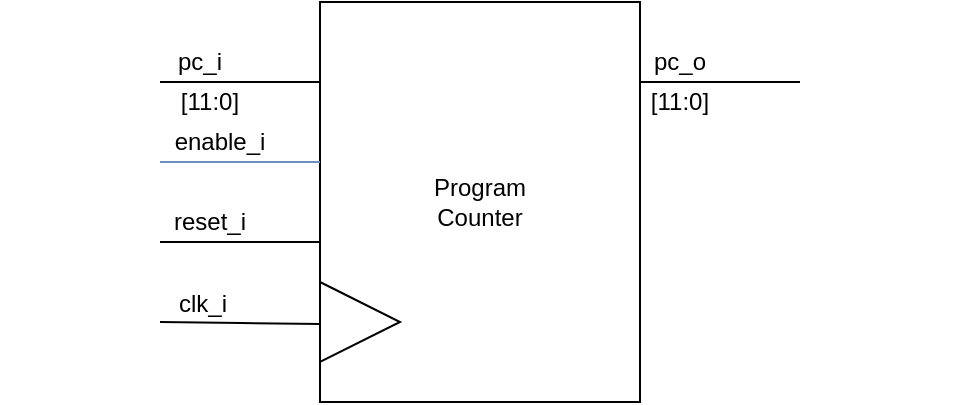 <mxfile version="13.0.3" type="device"><diagram id="MAhsXkAjc6WJQRf663dj" name="Page-1"><mxGraphModel dx="905" dy="672" grid="1" gridSize="10" guides="1" tooltips="1" connect="1" arrows="1" fold="1" page="1" pageScale="1" pageWidth="827" pageHeight="1169" math="0" shadow="0"><root><mxCell id="0"/><mxCell id="1" parent="0"/><mxCell id="3UG2mFf69XHds-adJiLd-1" value="Program&lt;br&gt;Counter" style="rounded=0;whiteSpace=wrap;html=1;" parent="1" vertex="1"><mxGeometry x="240" y="160" width="160" height="200" as="geometry"/></mxCell><mxCell id="3UG2mFf69XHds-adJiLd-6" style="edgeStyle=orthogonalEdgeStyle;rounded=0;orthogonalLoop=1;jettySize=auto;html=1;endArrow=none;endFill=0;" parent="1" edge="1"><mxGeometry relative="1" as="geometry"><mxPoint x="240" y="200" as="targetPoint"/><mxPoint x="160" y="200" as="sourcePoint"/><Array as="points"/></mxGeometry></mxCell><mxCell id="3UG2mFf69XHds-adJiLd-7" value="pc_i" style="text;html=1;strokeColor=none;fillColor=none;align=center;verticalAlign=middle;whiteSpace=wrap;rounded=0;" parent="1" vertex="1"><mxGeometry x="160" y="180" width="40" height="20" as="geometry"/></mxCell><mxCell id="3UG2mFf69XHds-adJiLd-8" value="[11:0]" style="text;html=1;strokeColor=none;fillColor=none;align=center;verticalAlign=middle;whiteSpace=wrap;rounded=0;" parent="1" vertex="1"><mxGeometry x="160" y="200" width="50" height="20" as="geometry"/></mxCell><mxCell id="3UG2mFf69XHds-adJiLd-9" style="edgeStyle=orthogonalEdgeStyle;rounded=0;orthogonalLoop=1;jettySize=auto;html=1;endArrow=none;endFill=0;" parent="1" edge="1"><mxGeometry relative="1" as="geometry"><mxPoint x="480" y="200" as="targetPoint"/><mxPoint x="400" y="200" as="sourcePoint"/><Array as="points"/></mxGeometry></mxCell><mxCell id="3UG2mFf69XHds-adJiLd-10" value="pc_o" style="text;html=1;strokeColor=none;fillColor=none;align=center;verticalAlign=middle;whiteSpace=wrap;rounded=0;" parent="1" vertex="1"><mxGeometry x="400" y="180" width="40" height="20" as="geometry"/></mxCell><mxCell id="3UG2mFf69XHds-adJiLd-12" value="[11:0]" style="text;html=1;strokeColor=none;fillColor=none;align=center;verticalAlign=middle;whiteSpace=wrap;rounded=0;" parent="1" vertex="1"><mxGeometry x="400" y="200" width="40" height="20" as="geometry"/></mxCell><mxCell id="3UG2mFf69XHds-adJiLd-13" style="edgeStyle=orthogonalEdgeStyle;rounded=0;orthogonalLoop=1;jettySize=auto;html=1;endArrow=none;endFill=0;" parent="1" edge="1"><mxGeometry relative="1" as="geometry"><mxPoint x="240" y="270.48" as="targetPoint"/><mxPoint x="160" y="280" as="sourcePoint"/><Array as="points"><mxPoint x="240" y="280"/></Array></mxGeometry></mxCell><mxCell id="3UG2mFf69XHds-adJiLd-14" value="enable_i" style="text;html=1;strokeColor=none;fillColor=none;align=center;verticalAlign=middle;whiteSpace=wrap;rounded=0;" parent="1" vertex="1"><mxGeometry x="160" y="220" width="60" height="20" as="geometry"/></mxCell><mxCell id="3UG2mFf69XHds-adJiLd-15" style="edgeStyle=orthogonalEdgeStyle;rounded=0;orthogonalLoop=1;jettySize=auto;html=1;endArrow=none;endFill=0;" parent="1" edge="1"><mxGeometry relative="1" as="geometry"><mxPoint x="240" y="300" as="targetPoint"/><mxPoint x="160" y="320" as="sourcePoint"/><Array as="points"/></mxGeometry></mxCell><mxCell id="YzbrMtRYSX6sTJhiVt92-1" value="&lt;span style=&quot;font-size: 12px;&quot;&gt;clk_i&lt;/span&gt;" style="edgeLabel;html=1;align=center;verticalAlign=middle;resizable=0;points=[];labelBackgroundColor=none;" vertex="1" connectable="0" parent="3UG2mFf69XHds-adJiLd-15"><mxGeometry x="-0.578" y="-1" relative="1" as="geometry"><mxPoint x="-0.95" y="-11" as="offset"/></mxGeometry></mxCell><mxCell id="3UG2mFf69XHds-adJiLd-17" style="edgeStyle=orthogonalEdgeStyle;rounded=0;orthogonalLoop=1;jettySize=auto;html=1;endArrow=none;endFill=0;fillColor=#dae8fc;strokeColor=#6c8ebf;" parent="1" edge="1"><mxGeometry relative="1" as="geometry"><mxPoint x="240" y="240.0" as="targetPoint"/><mxPoint x="160" y="240" as="sourcePoint"/><Array as="points"/></mxGeometry></mxCell><mxCell id="3UG2mFf69XHds-adJiLd-18" value="reset_i" style="text;html=1;strokeColor=none;fillColor=none;align=center;verticalAlign=middle;whiteSpace=wrap;rounded=0;" parent="1" vertex="1"><mxGeometry x="160" y="260" width="50" height="20" as="geometry"/></mxCell><mxCell id="YzbrMtRYSX6sTJhiVt92-2" value="" style="rounded=0;whiteSpace=wrap;html=1;fillColor=none;strokeColor=none;" vertex="1" parent="1"><mxGeometry x="80" y="160" width="480" height="40" as="geometry"/></mxCell><mxCell id="YzbrMtRYSX6sTJhiVt92-3" value="" style="triangle;whiteSpace=wrap;html=1;" vertex="1" parent="1"><mxGeometry x="240" y="300" width="40" height="40" as="geometry"/></mxCell></root></mxGraphModel></diagram></mxfile>